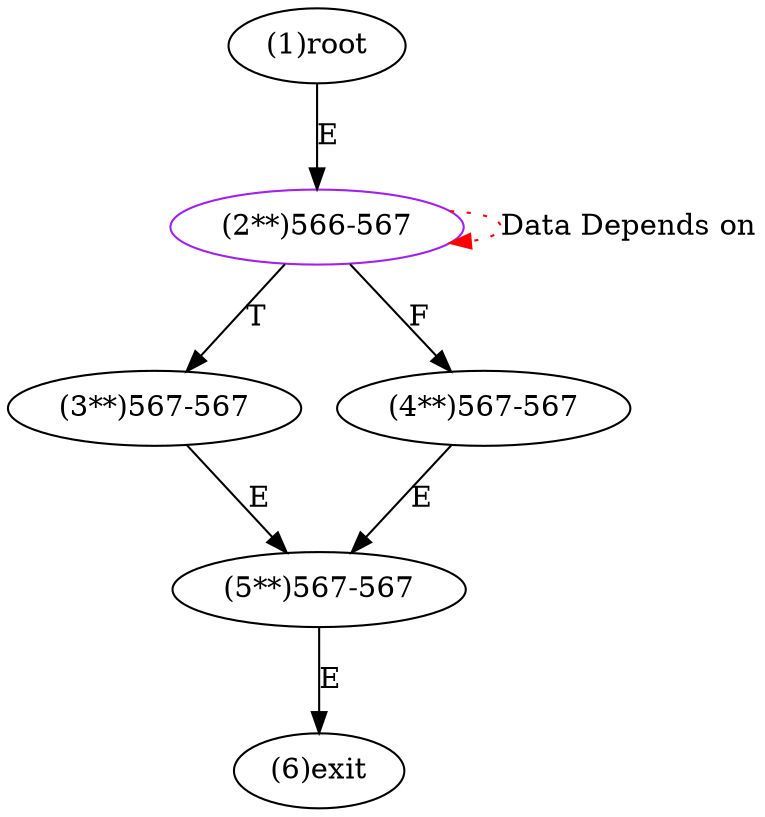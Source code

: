 digraph "" { 
1[ label="(1)root"];
2[ label="(2**)566-567",color=purple];
3[ label="(3**)567-567"];
4[ label="(4**)567-567"];
5[ label="(5**)567-567"];
6[ label="(6)exit"];
1->2[ label="E"];
2->4[ label="F"];
2->3[ label="T"];
3->5[ label="E"];
4->5[ label="E"];
5->6[ label="E"];
2->2[ color="red" label="Data Depends on" style = dotted ];
}